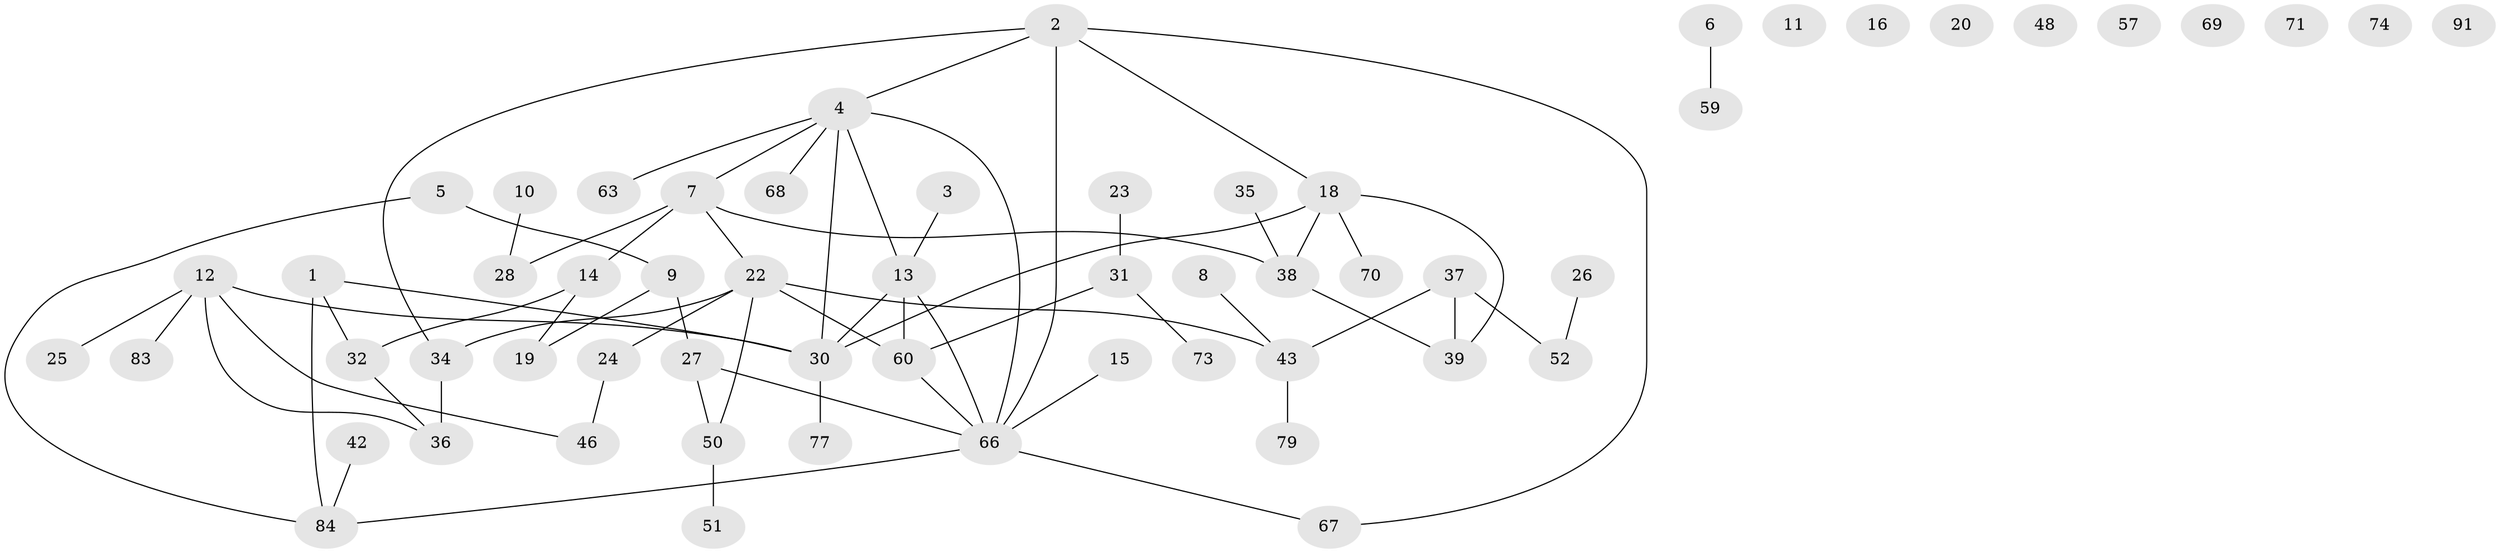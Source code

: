 // Generated by graph-tools (version 1.1) at 2025/23/03/03/25 07:23:26]
// undirected, 59 vertices, 67 edges
graph export_dot {
graph [start="1"]
  node [color=gray90,style=filled];
  1;
  2 [super="+47"];
  3 [super="+45"];
  4 [super="+81"];
  5 [super="+93"];
  6 [super="+86"];
  7 [super="+21"];
  8;
  9 [super="+40"];
  10;
  11 [super="+78"];
  12 [super="+17"];
  13 [super="+85"];
  14;
  15;
  16 [super="+41"];
  18 [super="+29"];
  19 [super="+44"];
  20 [super="+92"];
  22 [super="+61"];
  23;
  24 [super="+90"];
  25;
  26;
  27 [super="+33"];
  28 [super="+58"];
  30 [super="+53"];
  31 [super="+72"];
  32 [super="+49"];
  34 [super="+89"];
  35;
  36 [super="+64"];
  37;
  38 [super="+56"];
  39 [super="+65"];
  42;
  43 [super="+54"];
  46;
  48;
  50 [super="+55"];
  51;
  52 [super="+80"];
  57 [super="+87"];
  59;
  60 [super="+62"];
  63;
  66 [super="+76"];
  67 [super="+75"];
  68;
  69;
  70;
  71;
  73;
  74;
  77 [super="+82"];
  79;
  83;
  84 [super="+88"];
  91;
  1 -- 84;
  1 -- 30;
  1 -- 32;
  2 -- 4;
  2 -- 18;
  2 -- 34;
  2 -- 66;
  2 -- 67;
  3 -- 13;
  4 -- 63;
  4 -- 7;
  4 -- 30;
  4 -- 68;
  4 -- 66;
  4 -- 13;
  5 -- 9;
  5 -- 84;
  6 -- 59;
  7 -- 38 [weight=2];
  7 -- 28;
  7 -- 14;
  7 -- 22;
  8 -- 43;
  9 -- 19;
  9 -- 27;
  10 -- 28 [weight=2];
  12 -- 25;
  12 -- 83;
  12 -- 46;
  12 -- 30;
  12 -- 36;
  13 -- 30;
  13 -- 66;
  13 -- 60;
  14 -- 19;
  14 -- 32;
  15 -- 66;
  18 -- 70;
  18 -- 38;
  18 -- 30;
  18 -- 39;
  22 -- 43;
  22 -- 34;
  22 -- 50;
  22 -- 24;
  22 -- 60;
  23 -- 31;
  24 -- 46;
  26 -- 52;
  27 -- 66;
  27 -- 50;
  30 -- 77;
  31 -- 73;
  31 -- 60;
  32 -- 36;
  34 -- 36 [weight=2];
  35 -- 38;
  37 -- 43;
  37 -- 52;
  37 -- 39;
  38 -- 39;
  42 -- 84;
  43 -- 79;
  50 -- 51;
  60 -- 66;
  66 -- 84;
  66 -- 67;
}
